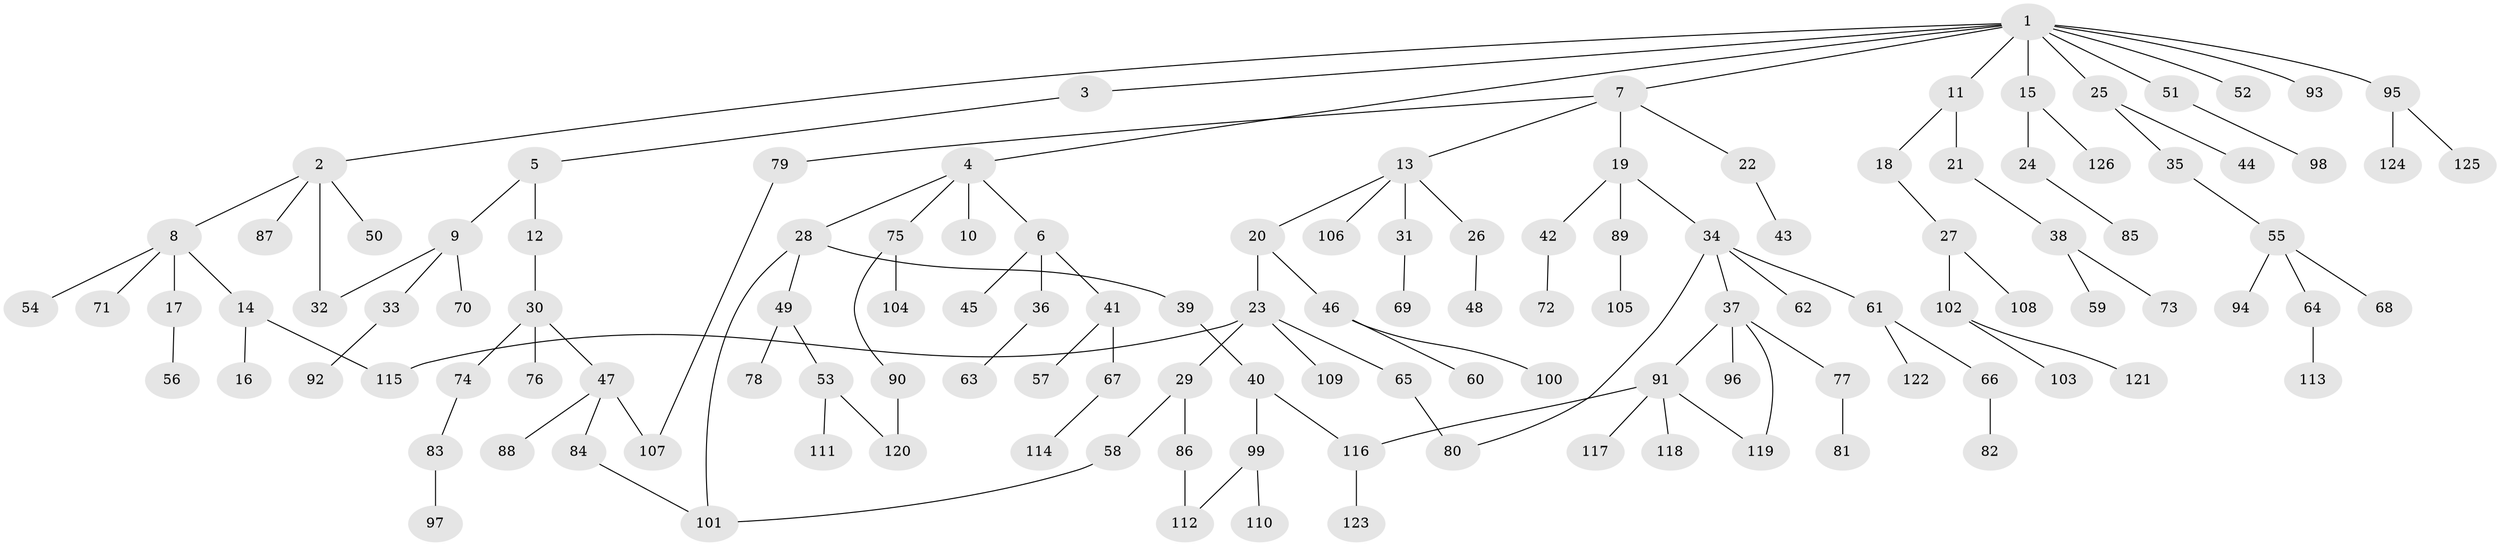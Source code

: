 // Generated by graph-tools (version 1.1) at 2025/13/03/09/25 04:13:19]
// undirected, 126 vertices, 135 edges
graph export_dot {
graph [start="1"]
  node [color=gray90,style=filled];
  1;
  2;
  3;
  4;
  5;
  6;
  7;
  8;
  9;
  10;
  11;
  12;
  13;
  14;
  15;
  16;
  17;
  18;
  19;
  20;
  21;
  22;
  23;
  24;
  25;
  26;
  27;
  28;
  29;
  30;
  31;
  32;
  33;
  34;
  35;
  36;
  37;
  38;
  39;
  40;
  41;
  42;
  43;
  44;
  45;
  46;
  47;
  48;
  49;
  50;
  51;
  52;
  53;
  54;
  55;
  56;
  57;
  58;
  59;
  60;
  61;
  62;
  63;
  64;
  65;
  66;
  67;
  68;
  69;
  70;
  71;
  72;
  73;
  74;
  75;
  76;
  77;
  78;
  79;
  80;
  81;
  82;
  83;
  84;
  85;
  86;
  87;
  88;
  89;
  90;
  91;
  92;
  93;
  94;
  95;
  96;
  97;
  98;
  99;
  100;
  101;
  102;
  103;
  104;
  105;
  106;
  107;
  108;
  109;
  110;
  111;
  112;
  113;
  114;
  115;
  116;
  117;
  118;
  119;
  120;
  121;
  122;
  123;
  124;
  125;
  126;
  1 -- 2;
  1 -- 3;
  1 -- 4;
  1 -- 7;
  1 -- 11;
  1 -- 15;
  1 -- 25;
  1 -- 51;
  1 -- 52;
  1 -- 93;
  1 -- 95;
  2 -- 8;
  2 -- 50;
  2 -- 87;
  2 -- 32;
  3 -- 5;
  4 -- 6;
  4 -- 10;
  4 -- 28;
  4 -- 75;
  5 -- 9;
  5 -- 12;
  6 -- 36;
  6 -- 41;
  6 -- 45;
  7 -- 13;
  7 -- 19;
  7 -- 22;
  7 -- 79;
  8 -- 14;
  8 -- 17;
  8 -- 54;
  8 -- 71;
  9 -- 32;
  9 -- 33;
  9 -- 70;
  11 -- 18;
  11 -- 21;
  12 -- 30;
  13 -- 20;
  13 -- 26;
  13 -- 31;
  13 -- 106;
  14 -- 16;
  14 -- 115;
  15 -- 24;
  15 -- 126;
  17 -- 56;
  18 -- 27;
  19 -- 34;
  19 -- 42;
  19 -- 89;
  20 -- 23;
  20 -- 46;
  21 -- 38;
  22 -- 43;
  23 -- 29;
  23 -- 65;
  23 -- 109;
  23 -- 115;
  24 -- 85;
  25 -- 35;
  25 -- 44;
  26 -- 48;
  27 -- 102;
  27 -- 108;
  28 -- 39;
  28 -- 49;
  28 -- 101;
  29 -- 58;
  29 -- 86;
  30 -- 47;
  30 -- 74;
  30 -- 76;
  31 -- 69;
  33 -- 92;
  34 -- 37;
  34 -- 61;
  34 -- 62;
  34 -- 80;
  35 -- 55;
  36 -- 63;
  37 -- 77;
  37 -- 91;
  37 -- 96;
  37 -- 119;
  38 -- 59;
  38 -- 73;
  39 -- 40;
  40 -- 99;
  40 -- 116;
  41 -- 57;
  41 -- 67;
  42 -- 72;
  46 -- 60;
  46 -- 100;
  47 -- 84;
  47 -- 88;
  47 -- 107;
  49 -- 53;
  49 -- 78;
  51 -- 98;
  53 -- 111;
  53 -- 120;
  55 -- 64;
  55 -- 68;
  55 -- 94;
  58 -- 101;
  61 -- 66;
  61 -- 122;
  64 -- 113;
  65 -- 80;
  66 -- 82;
  67 -- 114;
  74 -- 83;
  75 -- 90;
  75 -- 104;
  77 -- 81;
  79 -- 107;
  83 -- 97;
  84 -- 101;
  86 -- 112;
  89 -- 105;
  90 -- 120;
  91 -- 117;
  91 -- 118;
  91 -- 119;
  91 -- 116;
  95 -- 124;
  95 -- 125;
  99 -- 110;
  99 -- 112;
  102 -- 103;
  102 -- 121;
  116 -- 123;
}
